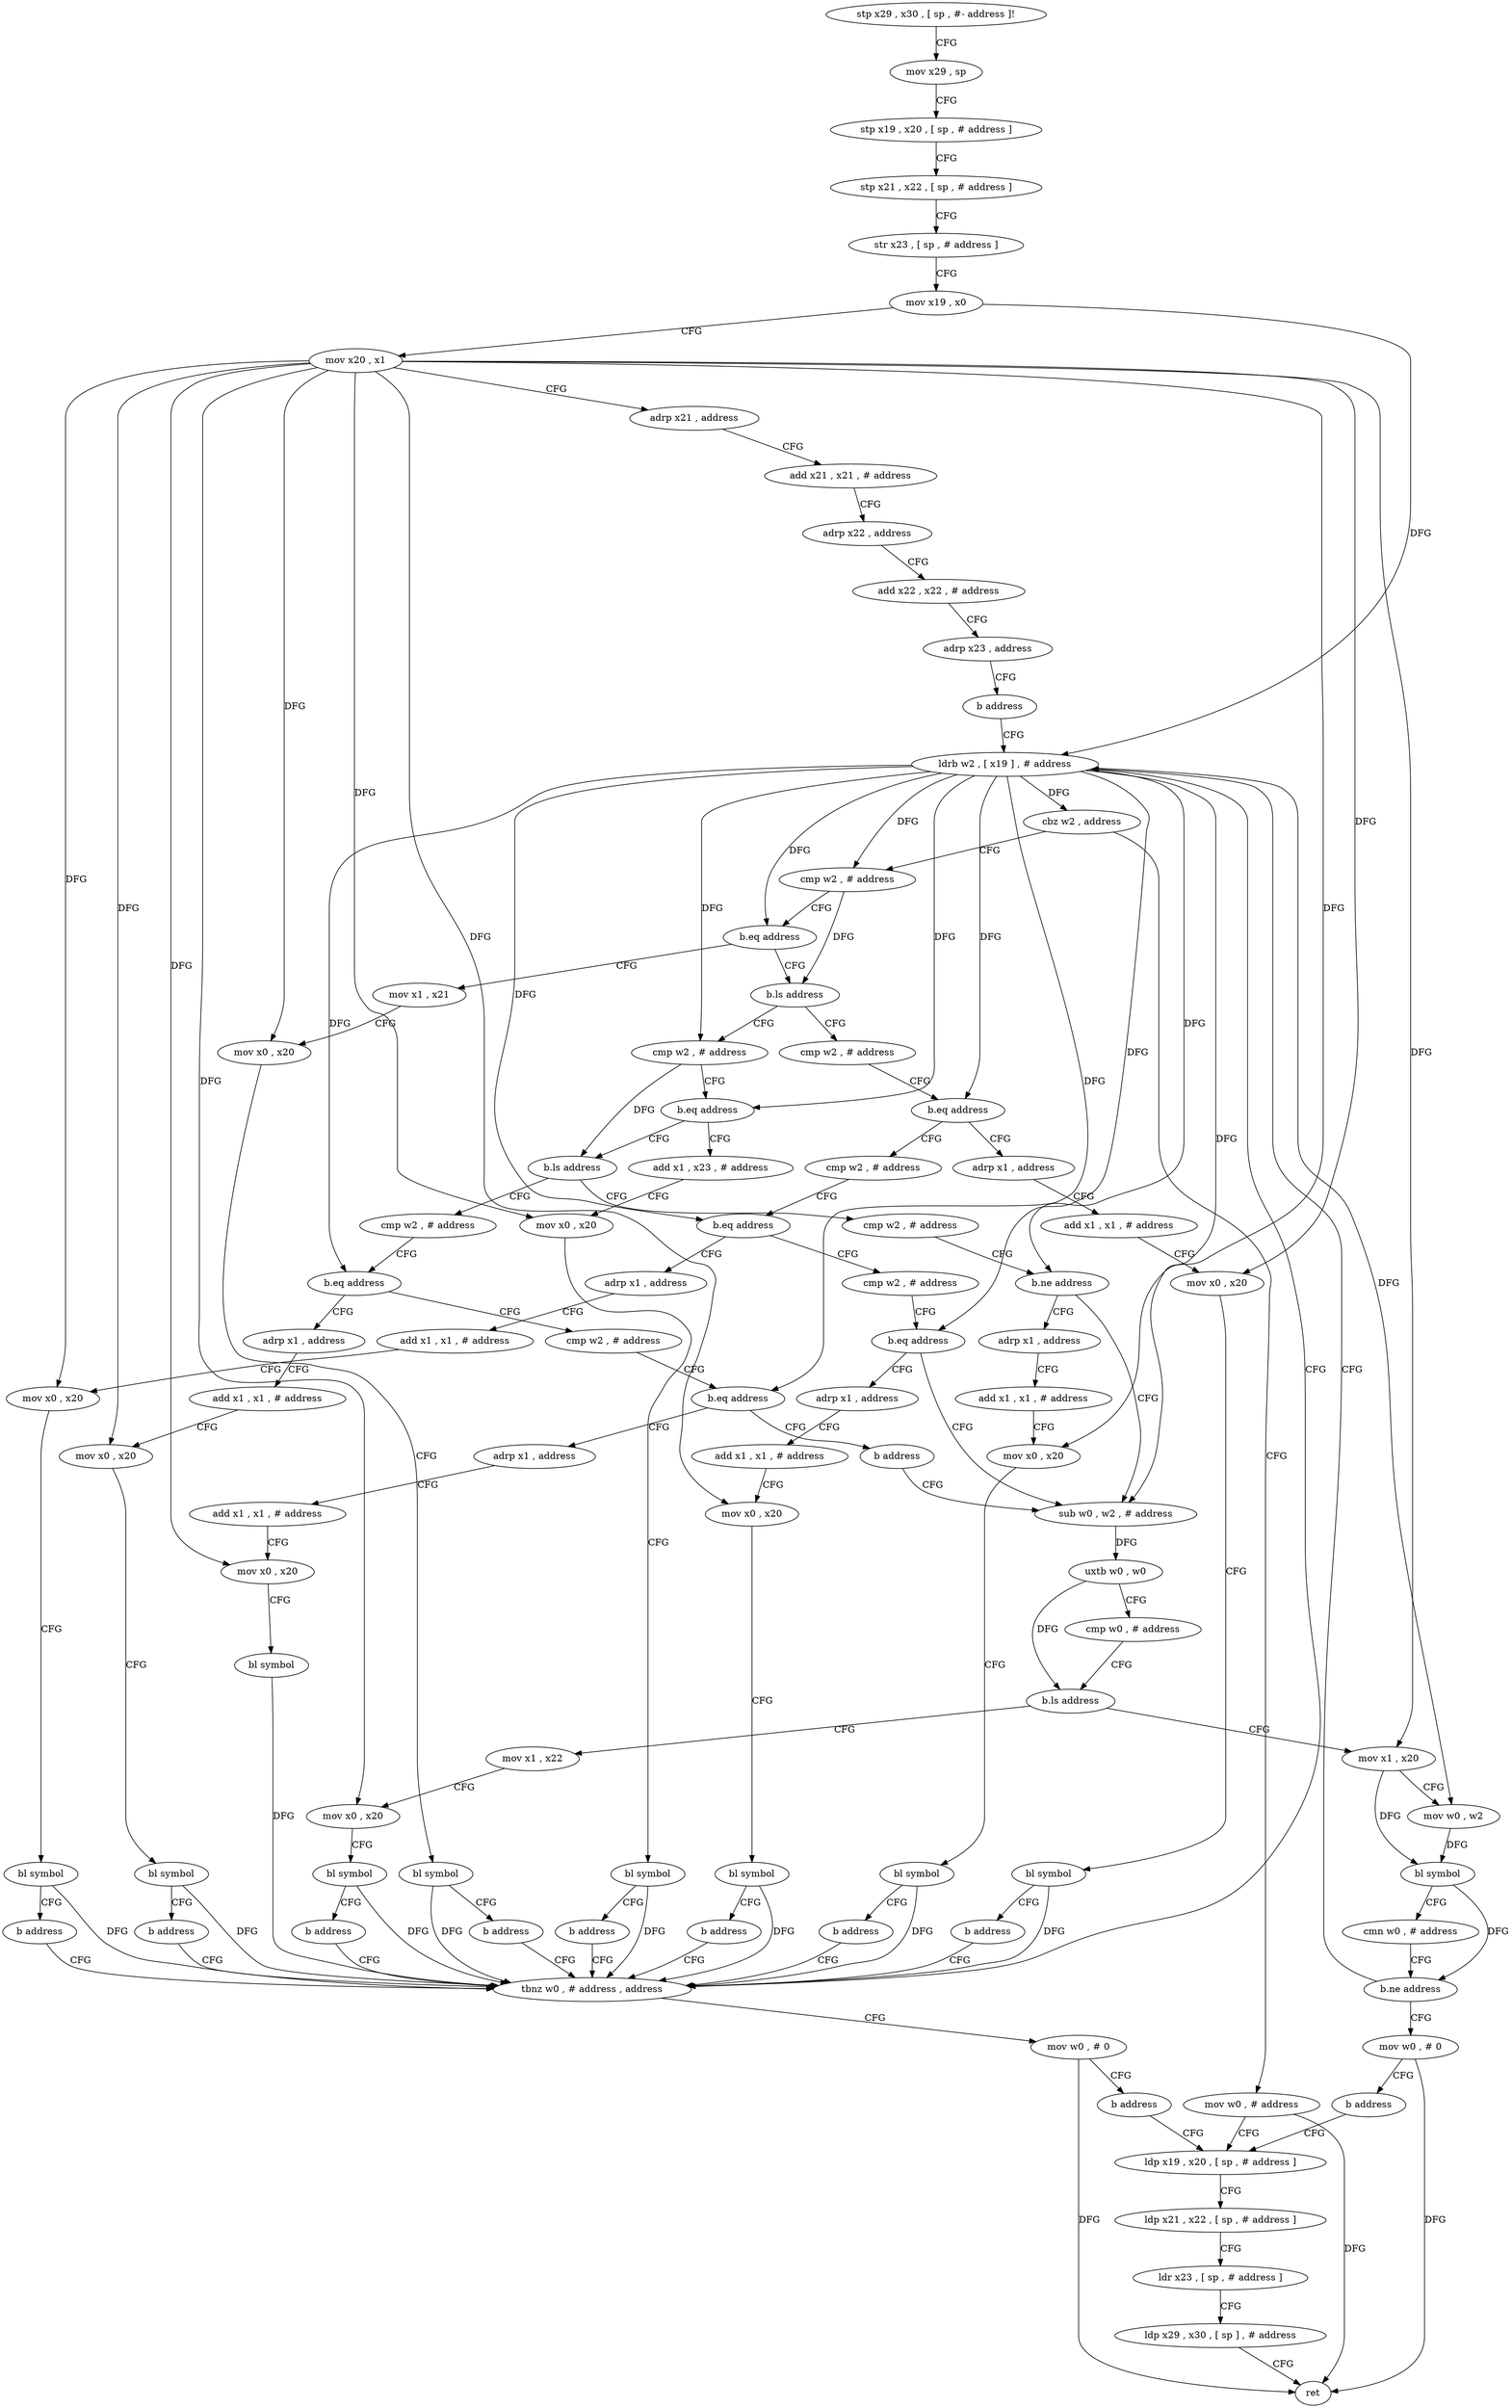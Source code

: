 digraph "func" {
"4264396" [label = "stp x29 , x30 , [ sp , #- address ]!" ]
"4264400" [label = "mov x29 , sp" ]
"4264404" [label = "stp x19 , x20 , [ sp , # address ]" ]
"4264408" [label = "stp x21 , x22 , [ sp , # address ]" ]
"4264412" [label = "str x23 , [ sp , # address ]" ]
"4264416" [label = "mov x19 , x0" ]
"4264420" [label = "mov x20 , x1" ]
"4264424" [label = "adrp x21 , address" ]
"4264428" [label = "add x21 , x21 , # address" ]
"4264432" [label = "adrp x22 , address" ]
"4264436" [label = "add x22 , x22 , # address" ]
"4264440" [label = "adrp x23 , address" ]
"4264444" [label = "b address" ]
"4264552" [label = "ldrb w2 , [ x19 ] , # address" ]
"4264556" [label = "cbz w2 , address" ]
"4264744" [label = "mov w0 , # address" ]
"4264560" [label = "cmp w2 , # address" ]
"4264748" [label = "ldp x19 , x20 , [ sp , # address ]" ]
"4264564" [label = "b.eq address" ]
"4264664" [label = "mov x1 , x21" ]
"4264568" [label = "b.ls address" ]
"4264668" [label = "mov x0 , x20" ]
"4264672" [label = "bl symbol" ]
"4264676" [label = "b address" ]
"4264548" [label = "tbnz w0 , # address , address" ]
"4264448" [label = "cmp w2 , # address" ]
"4264572" [label = "cmp w2 , # address" ]
"4264768" [label = "mov w0 , # 0" ]
"4264452" [label = "b.eq address" ]
"4264644" [label = "adrp x1 , address" ]
"4264456" [label = "cmp w2 , # address" ]
"4264576" [label = "b.eq address" ]
"4264680" [label = "add x1 , x23 , # address" ]
"4264580" [label = "b.ls address" ]
"4264772" [label = "b address" ]
"4264648" [label = "add x1 , x1 , # address" ]
"4264652" [label = "mov x0 , x20" ]
"4264656" [label = "bl symbol" ]
"4264660" [label = "b address" ]
"4264460" [label = "b.eq address" ]
"4264604" [label = "adrp x1 , address" ]
"4264464" [label = "cmp w2 , # address" ]
"4264684" [label = "mov x0 , x20" ]
"4264688" [label = "bl symbol" ]
"4264692" [label = "b address" ]
"4264504" [label = "cmp w2 , # address" ]
"4264584" [label = "cmp w2 , # address" ]
"4264752" [label = "ldp x21 , x22 , [ sp , # address ]" ]
"4264756" [label = "ldr x23 , [ sp , # address ]" ]
"4264760" [label = "ldp x29 , x30 , [ sp ] , # address" ]
"4264764" [label = "ret" ]
"4264608" [label = "add x1 , x1 , # address" ]
"4264612" [label = "mov x0 , x20" ]
"4264616" [label = "bl symbol" ]
"4264620" [label = "b address" ]
"4264468" [label = "b.eq address" ]
"4264624" [label = "adrp x1 , address" ]
"4264472" [label = "sub w0 , w2 , # address" ]
"4264508" [label = "b.ne address" ]
"4264512" [label = "adrp x1 , address" ]
"4264588" [label = "b.eq address" ]
"4264696" [label = "adrp x1 , address" ]
"4264592" [label = "cmp w2 , # address" ]
"4264628" [label = "add x1 , x1 , # address" ]
"4264632" [label = "mov x0 , x20" ]
"4264636" [label = "bl symbol" ]
"4264640" [label = "b address" ]
"4264476" [label = "uxtb w0 , w0" ]
"4264480" [label = "cmp w0 , # address" ]
"4264484" [label = "b.ls address" ]
"4264716" [label = "mov x1 , x20" ]
"4264488" [label = "mov x1 , x22" ]
"4264516" [label = "add x1 , x1 , # address" ]
"4264520" [label = "mov x0 , x20" ]
"4264524" [label = "bl symbol" ]
"4264528" [label = "b address" ]
"4264700" [label = "add x1 , x1 , # address" ]
"4264704" [label = "mov x0 , x20" ]
"4264708" [label = "bl symbol" ]
"4264712" [label = "b address" ]
"4264596" [label = "b.eq address" ]
"4264532" [label = "adrp x1 , address" ]
"4264600" [label = "b address" ]
"4264720" [label = "mov w0 , w2" ]
"4264724" [label = "bl symbol" ]
"4264728" [label = "cmn w0 , # address" ]
"4264732" [label = "b.ne address" ]
"4264736" [label = "mov w0 , # 0" ]
"4264492" [label = "mov x0 , x20" ]
"4264496" [label = "bl symbol" ]
"4264500" [label = "b address" ]
"4264536" [label = "add x1 , x1 , # address" ]
"4264540" [label = "mov x0 , x20" ]
"4264544" [label = "bl symbol" ]
"4264740" [label = "b address" ]
"4264396" -> "4264400" [ label = "CFG" ]
"4264400" -> "4264404" [ label = "CFG" ]
"4264404" -> "4264408" [ label = "CFG" ]
"4264408" -> "4264412" [ label = "CFG" ]
"4264412" -> "4264416" [ label = "CFG" ]
"4264416" -> "4264420" [ label = "CFG" ]
"4264416" -> "4264552" [ label = "DFG" ]
"4264420" -> "4264424" [ label = "CFG" ]
"4264420" -> "4264668" [ label = "DFG" ]
"4264420" -> "4264652" [ label = "DFG" ]
"4264420" -> "4264684" [ label = "DFG" ]
"4264420" -> "4264612" [ label = "DFG" ]
"4264420" -> "4264632" [ label = "DFG" ]
"4264420" -> "4264520" [ label = "DFG" ]
"4264420" -> "4264704" [ label = "DFG" ]
"4264420" -> "4264716" [ label = "DFG" ]
"4264420" -> "4264492" [ label = "DFG" ]
"4264420" -> "4264540" [ label = "DFG" ]
"4264424" -> "4264428" [ label = "CFG" ]
"4264428" -> "4264432" [ label = "CFG" ]
"4264432" -> "4264436" [ label = "CFG" ]
"4264436" -> "4264440" [ label = "CFG" ]
"4264440" -> "4264444" [ label = "CFG" ]
"4264444" -> "4264552" [ label = "CFG" ]
"4264552" -> "4264556" [ label = "DFG" ]
"4264552" -> "4264560" [ label = "DFG" ]
"4264552" -> "4264564" [ label = "DFG" ]
"4264552" -> "4264452" [ label = "DFG" ]
"4264552" -> "4264572" [ label = "DFG" ]
"4264552" -> "4264576" [ label = "DFG" ]
"4264552" -> "4264460" [ label = "DFG" ]
"4264552" -> "4264468" [ label = "DFG" ]
"4264552" -> "4264508" [ label = "DFG" ]
"4264552" -> "4264588" [ label = "DFG" ]
"4264552" -> "4264472" [ label = "DFG" ]
"4264552" -> "4264596" [ label = "DFG" ]
"4264552" -> "4264720" [ label = "DFG" ]
"4264556" -> "4264744" [ label = "CFG" ]
"4264556" -> "4264560" [ label = "CFG" ]
"4264744" -> "4264748" [ label = "CFG" ]
"4264744" -> "4264764" [ label = "DFG" ]
"4264560" -> "4264564" [ label = "CFG" ]
"4264560" -> "4264568" [ label = "DFG" ]
"4264748" -> "4264752" [ label = "CFG" ]
"4264564" -> "4264664" [ label = "CFG" ]
"4264564" -> "4264568" [ label = "CFG" ]
"4264664" -> "4264668" [ label = "CFG" ]
"4264568" -> "4264448" [ label = "CFG" ]
"4264568" -> "4264572" [ label = "CFG" ]
"4264668" -> "4264672" [ label = "CFG" ]
"4264672" -> "4264676" [ label = "CFG" ]
"4264672" -> "4264548" [ label = "DFG" ]
"4264676" -> "4264548" [ label = "CFG" ]
"4264548" -> "4264768" [ label = "CFG" ]
"4264548" -> "4264552" [ label = "CFG" ]
"4264448" -> "4264452" [ label = "CFG" ]
"4264572" -> "4264576" [ label = "CFG" ]
"4264572" -> "4264580" [ label = "DFG" ]
"4264768" -> "4264772" [ label = "CFG" ]
"4264768" -> "4264764" [ label = "DFG" ]
"4264452" -> "4264644" [ label = "CFG" ]
"4264452" -> "4264456" [ label = "CFG" ]
"4264644" -> "4264648" [ label = "CFG" ]
"4264456" -> "4264460" [ label = "CFG" ]
"4264576" -> "4264680" [ label = "CFG" ]
"4264576" -> "4264580" [ label = "CFG" ]
"4264680" -> "4264684" [ label = "CFG" ]
"4264580" -> "4264504" [ label = "CFG" ]
"4264580" -> "4264584" [ label = "CFG" ]
"4264772" -> "4264748" [ label = "CFG" ]
"4264648" -> "4264652" [ label = "CFG" ]
"4264652" -> "4264656" [ label = "CFG" ]
"4264656" -> "4264660" [ label = "CFG" ]
"4264656" -> "4264548" [ label = "DFG" ]
"4264660" -> "4264548" [ label = "CFG" ]
"4264460" -> "4264604" [ label = "CFG" ]
"4264460" -> "4264464" [ label = "CFG" ]
"4264604" -> "4264608" [ label = "CFG" ]
"4264464" -> "4264468" [ label = "CFG" ]
"4264684" -> "4264688" [ label = "CFG" ]
"4264688" -> "4264692" [ label = "CFG" ]
"4264688" -> "4264548" [ label = "DFG" ]
"4264692" -> "4264548" [ label = "CFG" ]
"4264504" -> "4264508" [ label = "CFG" ]
"4264584" -> "4264588" [ label = "CFG" ]
"4264752" -> "4264756" [ label = "CFG" ]
"4264756" -> "4264760" [ label = "CFG" ]
"4264760" -> "4264764" [ label = "CFG" ]
"4264608" -> "4264612" [ label = "CFG" ]
"4264612" -> "4264616" [ label = "CFG" ]
"4264616" -> "4264620" [ label = "CFG" ]
"4264616" -> "4264548" [ label = "DFG" ]
"4264620" -> "4264548" [ label = "CFG" ]
"4264468" -> "4264624" [ label = "CFG" ]
"4264468" -> "4264472" [ label = "CFG" ]
"4264624" -> "4264628" [ label = "CFG" ]
"4264472" -> "4264476" [ label = "DFG" ]
"4264508" -> "4264472" [ label = "CFG" ]
"4264508" -> "4264512" [ label = "CFG" ]
"4264512" -> "4264516" [ label = "CFG" ]
"4264588" -> "4264696" [ label = "CFG" ]
"4264588" -> "4264592" [ label = "CFG" ]
"4264696" -> "4264700" [ label = "CFG" ]
"4264592" -> "4264596" [ label = "CFG" ]
"4264628" -> "4264632" [ label = "CFG" ]
"4264632" -> "4264636" [ label = "CFG" ]
"4264636" -> "4264640" [ label = "CFG" ]
"4264636" -> "4264548" [ label = "DFG" ]
"4264640" -> "4264548" [ label = "CFG" ]
"4264476" -> "4264480" [ label = "CFG" ]
"4264476" -> "4264484" [ label = "DFG" ]
"4264480" -> "4264484" [ label = "CFG" ]
"4264484" -> "4264716" [ label = "CFG" ]
"4264484" -> "4264488" [ label = "CFG" ]
"4264716" -> "4264720" [ label = "CFG" ]
"4264716" -> "4264724" [ label = "DFG" ]
"4264488" -> "4264492" [ label = "CFG" ]
"4264516" -> "4264520" [ label = "CFG" ]
"4264520" -> "4264524" [ label = "CFG" ]
"4264524" -> "4264528" [ label = "CFG" ]
"4264524" -> "4264548" [ label = "DFG" ]
"4264528" -> "4264548" [ label = "CFG" ]
"4264700" -> "4264704" [ label = "CFG" ]
"4264704" -> "4264708" [ label = "CFG" ]
"4264708" -> "4264712" [ label = "CFG" ]
"4264708" -> "4264548" [ label = "DFG" ]
"4264712" -> "4264548" [ label = "CFG" ]
"4264596" -> "4264532" [ label = "CFG" ]
"4264596" -> "4264600" [ label = "CFG" ]
"4264532" -> "4264536" [ label = "CFG" ]
"4264600" -> "4264472" [ label = "CFG" ]
"4264720" -> "4264724" [ label = "DFG" ]
"4264724" -> "4264728" [ label = "CFG" ]
"4264724" -> "4264732" [ label = "DFG" ]
"4264728" -> "4264732" [ label = "CFG" ]
"4264732" -> "4264552" [ label = "CFG" ]
"4264732" -> "4264736" [ label = "CFG" ]
"4264736" -> "4264740" [ label = "CFG" ]
"4264736" -> "4264764" [ label = "DFG" ]
"4264492" -> "4264496" [ label = "CFG" ]
"4264496" -> "4264500" [ label = "CFG" ]
"4264496" -> "4264548" [ label = "DFG" ]
"4264500" -> "4264548" [ label = "CFG" ]
"4264536" -> "4264540" [ label = "CFG" ]
"4264540" -> "4264544" [ label = "CFG" ]
"4264544" -> "4264548" [ label = "DFG" ]
"4264740" -> "4264748" [ label = "CFG" ]
}
